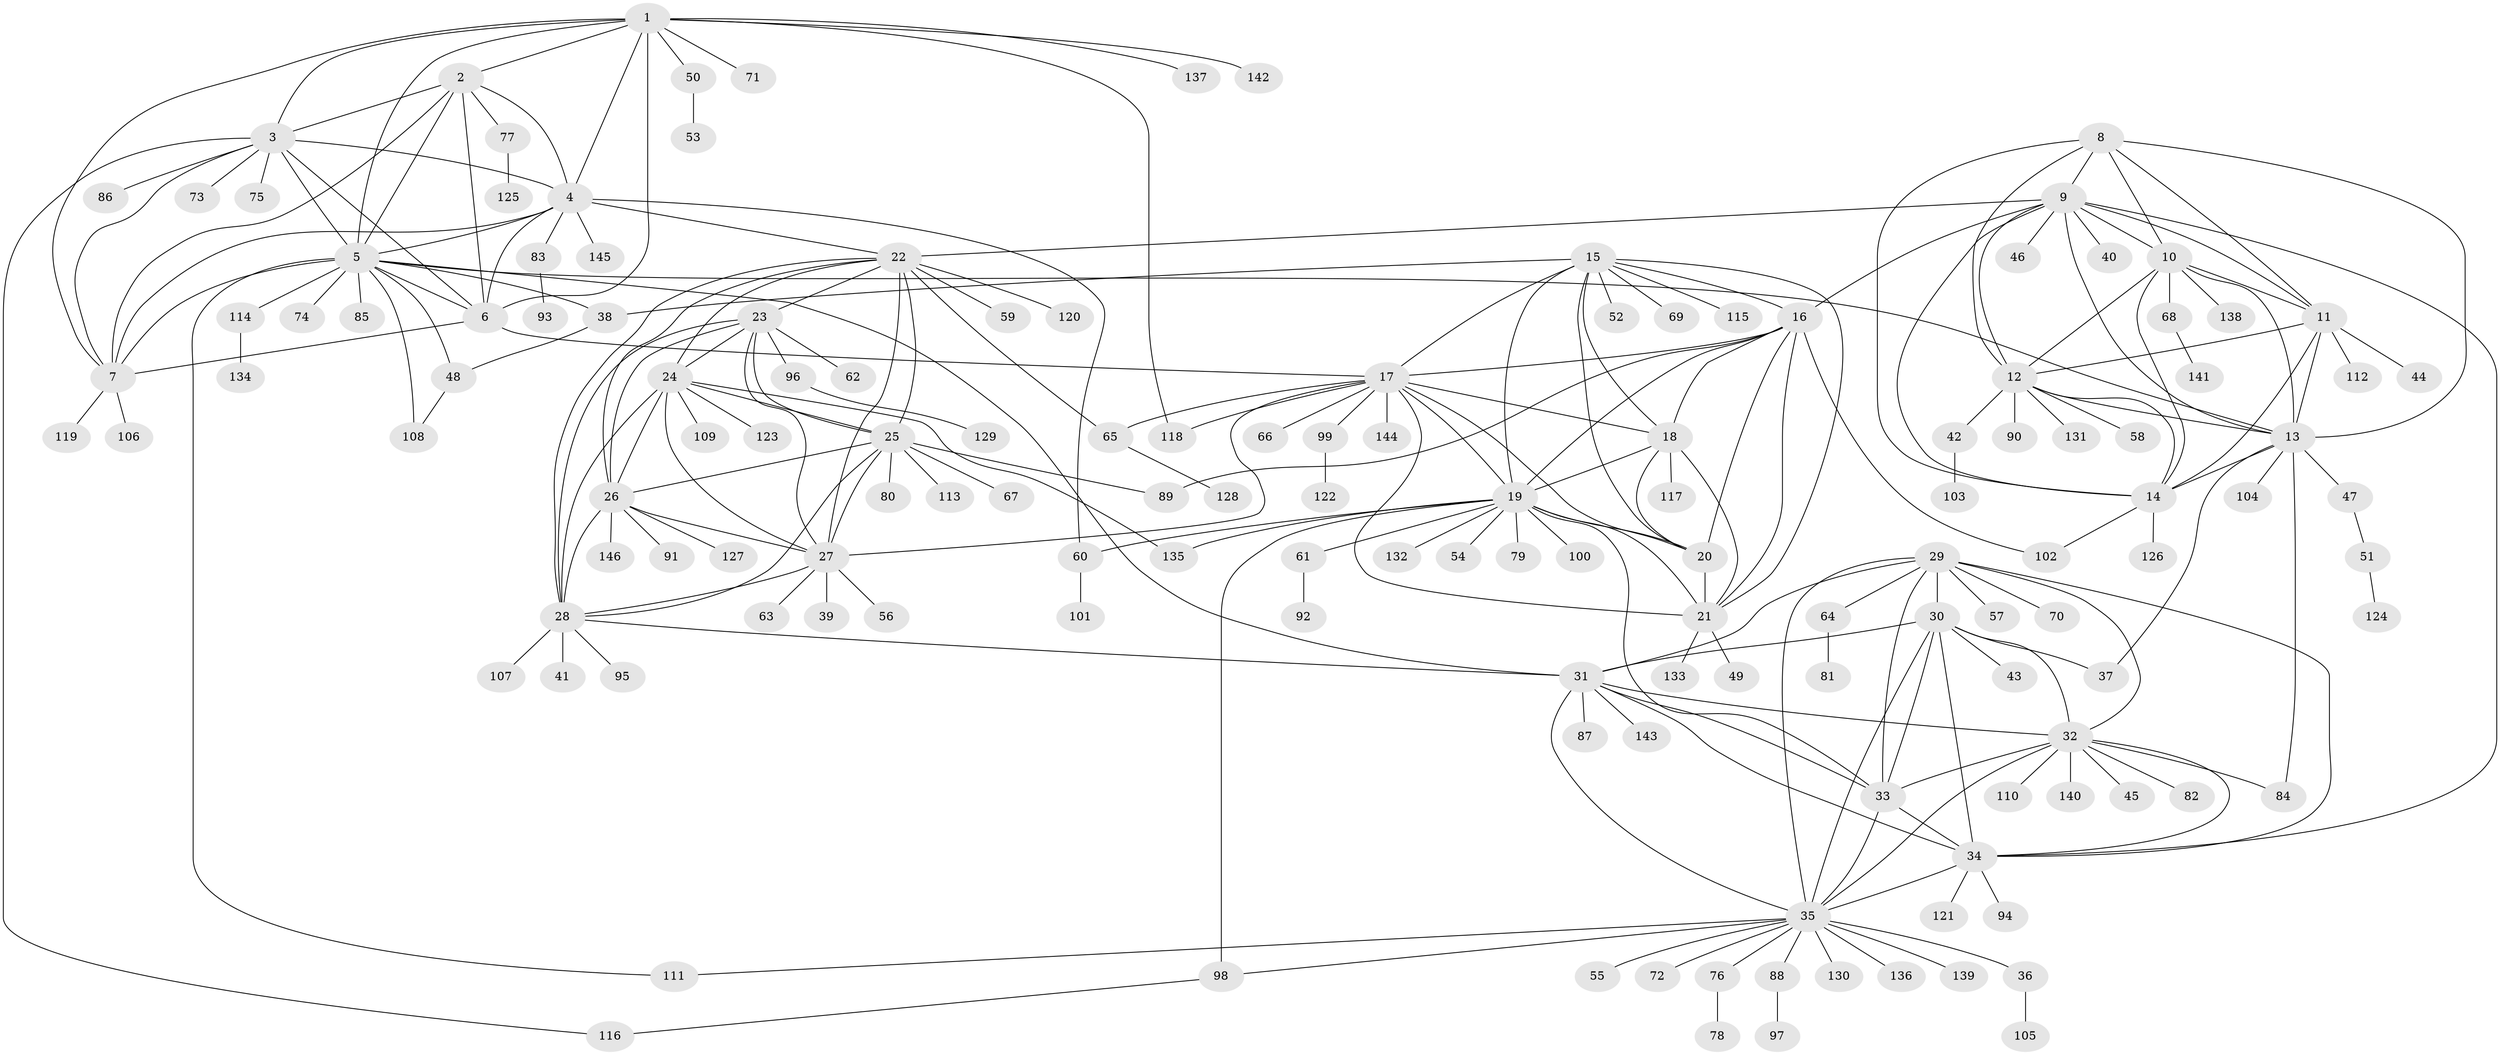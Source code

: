 // coarse degree distribution, {7: 0.1864406779661017, 8: 0.1016949152542373, 5: 0.05084745762711865, 10: 0.05084745762711865, 6: 0.1016949152542373, 9: 0.05084745762711865, 11: 0.01694915254237288, 1: 0.288135593220339, 3: 0.01694915254237288, 2: 0.11864406779661017, 4: 0.01694915254237288}
// Generated by graph-tools (version 1.1) at 2025/52/03/04/25 22:52:37]
// undirected, 146 vertices, 240 edges
graph export_dot {
  node [color=gray90,style=filled];
  1;
  2;
  3;
  4;
  5;
  6;
  7;
  8;
  9;
  10;
  11;
  12;
  13;
  14;
  15;
  16;
  17;
  18;
  19;
  20;
  21;
  22;
  23;
  24;
  25;
  26;
  27;
  28;
  29;
  30;
  31;
  32;
  33;
  34;
  35;
  36;
  37;
  38;
  39;
  40;
  41;
  42;
  43;
  44;
  45;
  46;
  47;
  48;
  49;
  50;
  51;
  52;
  53;
  54;
  55;
  56;
  57;
  58;
  59;
  60;
  61;
  62;
  63;
  64;
  65;
  66;
  67;
  68;
  69;
  70;
  71;
  72;
  73;
  74;
  75;
  76;
  77;
  78;
  79;
  80;
  81;
  82;
  83;
  84;
  85;
  86;
  87;
  88;
  89;
  90;
  91;
  92;
  93;
  94;
  95;
  96;
  97;
  98;
  99;
  100;
  101;
  102;
  103;
  104;
  105;
  106;
  107;
  108;
  109;
  110;
  111;
  112;
  113;
  114;
  115;
  116;
  117;
  118;
  119;
  120;
  121;
  122;
  123;
  124;
  125;
  126;
  127;
  128;
  129;
  130;
  131;
  132;
  133;
  134;
  135;
  136;
  137;
  138;
  139;
  140;
  141;
  142;
  143;
  144;
  145;
  146;
  1 -- 2;
  1 -- 3;
  1 -- 4;
  1 -- 5;
  1 -- 6;
  1 -- 7;
  1 -- 50;
  1 -- 71;
  1 -- 118;
  1 -- 137;
  1 -- 142;
  2 -- 3;
  2 -- 4;
  2 -- 5;
  2 -- 6;
  2 -- 7;
  2 -- 77;
  3 -- 4;
  3 -- 5;
  3 -- 6;
  3 -- 7;
  3 -- 73;
  3 -- 75;
  3 -- 86;
  3 -- 116;
  4 -- 5;
  4 -- 6;
  4 -- 7;
  4 -- 22;
  4 -- 60;
  4 -- 83;
  4 -- 145;
  5 -- 6;
  5 -- 7;
  5 -- 13;
  5 -- 31;
  5 -- 38;
  5 -- 48;
  5 -- 74;
  5 -- 85;
  5 -- 108;
  5 -- 111;
  5 -- 114;
  6 -- 7;
  6 -- 17;
  7 -- 106;
  7 -- 119;
  8 -- 9;
  8 -- 10;
  8 -- 11;
  8 -- 12;
  8 -- 13;
  8 -- 14;
  9 -- 10;
  9 -- 11;
  9 -- 12;
  9 -- 13;
  9 -- 14;
  9 -- 16;
  9 -- 22;
  9 -- 34;
  9 -- 40;
  9 -- 46;
  10 -- 11;
  10 -- 12;
  10 -- 13;
  10 -- 14;
  10 -- 68;
  10 -- 138;
  11 -- 12;
  11 -- 13;
  11 -- 14;
  11 -- 44;
  11 -- 112;
  12 -- 13;
  12 -- 14;
  12 -- 42;
  12 -- 58;
  12 -- 90;
  12 -- 131;
  13 -- 14;
  13 -- 37;
  13 -- 47;
  13 -- 84;
  13 -- 104;
  14 -- 102;
  14 -- 126;
  15 -- 16;
  15 -- 17;
  15 -- 18;
  15 -- 19;
  15 -- 20;
  15 -- 21;
  15 -- 38;
  15 -- 52;
  15 -- 69;
  15 -- 115;
  16 -- 17;
  16 -- 18;
  16 -- 19;
  16 -- 20;
  16 -- 21;
  16 -- 89;
  16 -- 102;
  17 -- 18;
  17 -- 19;
  17 -- 20;
  17 -- 21;
  17 -- 27;
  17 -- 65;
  17 -- 66;
  17 -- 99;
  17 -- 118;
  17 -- 144;
  18 -- 19;
  18 -- 20;
  18 -- 21;
  18 -- 117;
  19 -- 20;
  19 -- 21;
  19 -- 33;
  19 -- 54;
  19 -- 60;
  19 -- 61;
  19 -- 79;
  19 -- 98;
  19 -- 100;
  19 -- 132;
  19 -- 135;
  20 -- 21;
  21 -- 49;
  21 -- 133;
  22 -- 23;
  22 -- 24;
  22 -- 25;
  22 -- 26;
  22 -- 27;
  22 -- 28;
  22 -- 59;
  22 -- 65;
  22 -- 120;
  23 -- 24;
  23 -- 25;
  23 -- 26;
  23 -- 27;
  23 -- 28;
  23 -- 62;
  23 -- 96;
  24 -- 25;
  24 -- 26;
  24 -- 27;
  24 -- 28;
  24 -- 109;
  24 -- 123;
  24 -- 135;
  25 -- 26;
  25 -- 27;
  25 -- 28;
  25 -- 67;
  25 -- 80;
  25 -- 89;
  25 -- 113;
  26 -- 27;
  26 -- 28;
  26 -- 91;
  26 -- 127;
  26 -- 146;
  27 -- 28;
  27 -- 39;
  27 -- 56;
  27 -- 63;
  28 -- 31;
  28 -- 41;
  28 -- 95;
  28 -- 107;
  29 -- 30;
  29 -- 31;
  29 -- 32;
  29 -- 33;
  29 -- 34;
  29 -- 35;
  29 -- 57;
  29 -- 64;
  29 -- 70;
  30 -- 31;
  30 -- 32;
  30 -- 33;
  30 -- 34;
  30 -- 35;
  30 -- 37;
  30 -- 43;
  31 -- 32;
  31 -- 33;
  31 -- 34;
  31 -- 35;
  31 -- 87;
  31 -- 143;
  32 -- 33;
  32 -- 34;
  32 -- 35;
  32 -- 45;
  32 -- 82;
  32 -- 84;
  32 -- 110;
  32 -- 140;
  33 -- 34;
  33 -- 35;
  34 -- 35;
  34 -- 94;
  34 -- 121;
  35 -- 36;
  35 -- 55;
  35 -- 72;
  35 -- 76;
  35 -- 88;
  35 -- 98;
  35 -- 111;
  35 -- 130;
  35 -- 136;
  35 -- 139;
  36 -- 105;
  38 -- 48;
  42 -- 103;
  47 -- 51;
  48 -- 108;
  50 -- 53;
  51 -- 124;
  60 -- 101;
  61 -- 92;
  64 -- 81;
  65 -- 128;
  68 -- 141;
  76 -- 78;
  77 -- 125;
  83 -- 93;
  88 -- 97;
  96 -- 129;
  98 -- 116;
  99 -- 122;
  114 -- 134;
}

